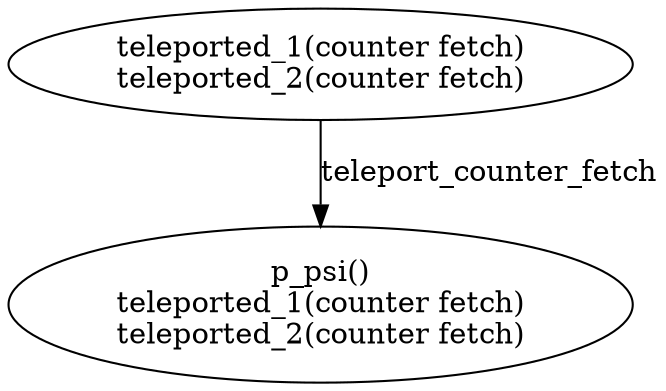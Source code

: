 strict digraph  {
1 [label="teleported_1(counter fetch)\nteleported_2(counter fetch)"];
2 [label="p_psi()\nteleported_1(counter fetch)\nteleported_2(counter fetch)"];
1 -> 2  [label=teleport_counter_fetch];
}
